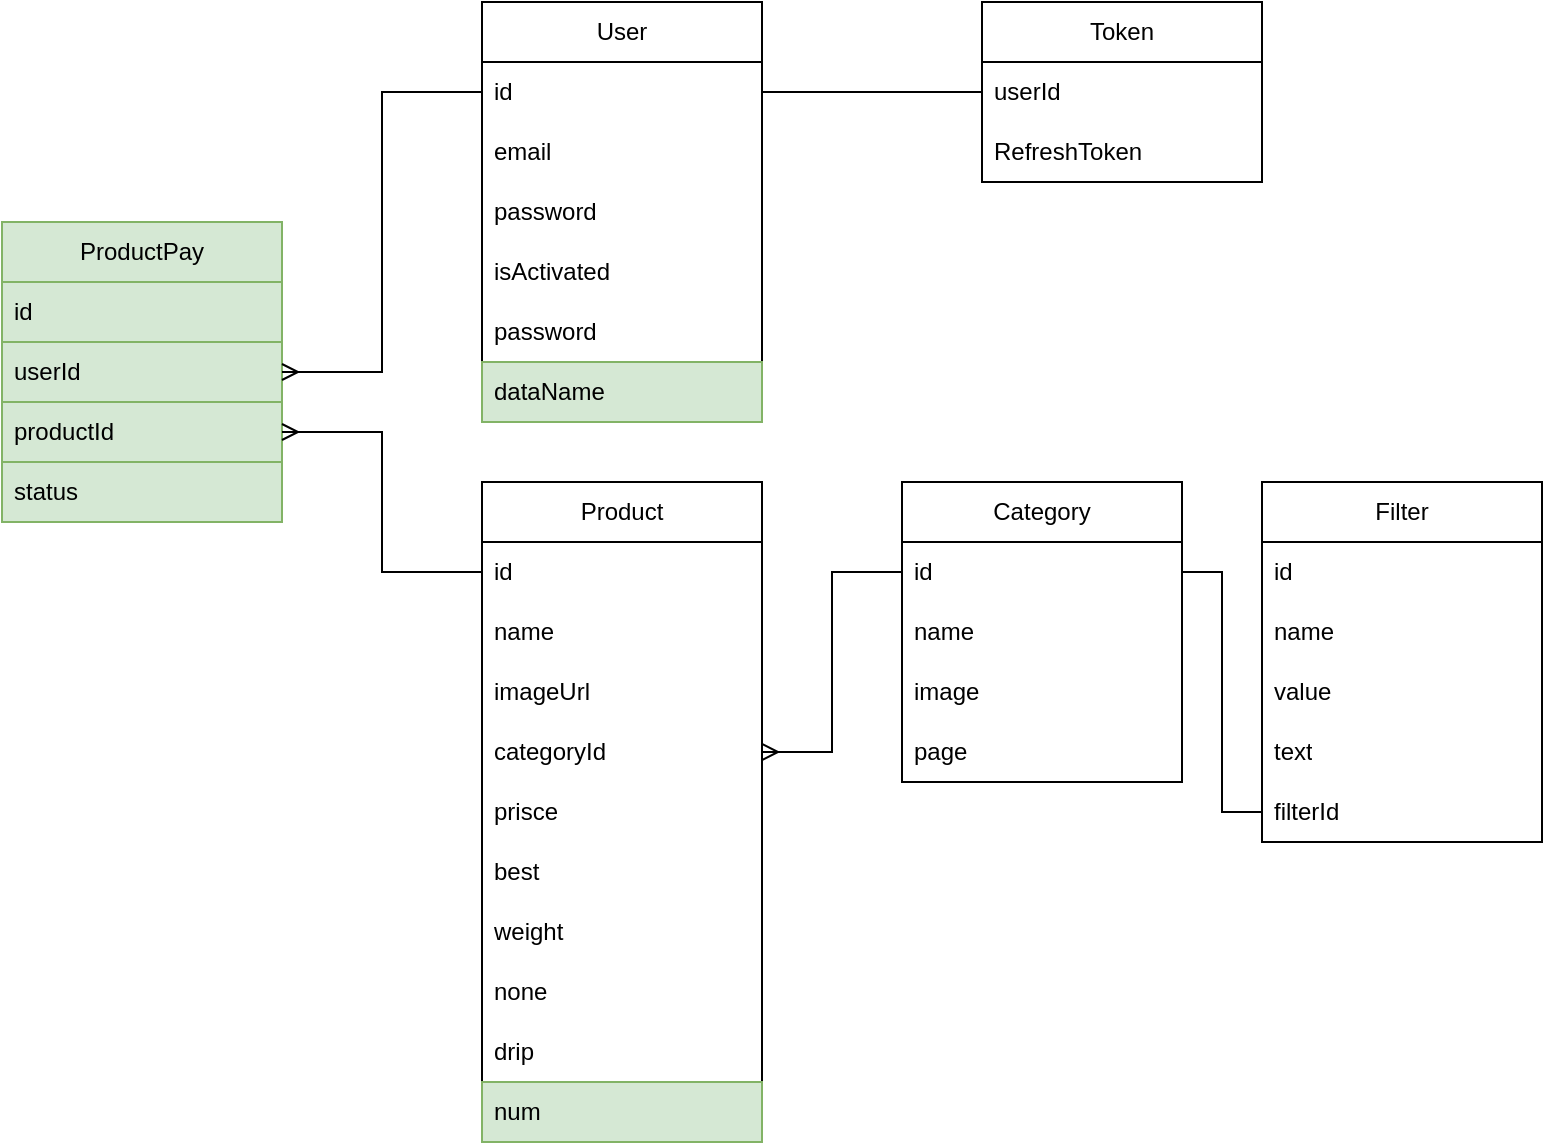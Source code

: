 <mxfile version="26.0.7">
  <diagram name="Страница — 1" id="3S3lvjK--_DNpuIG7dWT">
    <mxGraphModel dx="1434" dy="746" grid="1" gridSize="10" guides="1" tooltips="1" connect="1" arrows="1" fold="1" page="1" pageScale="1" pageWidth="827" pageHeight="1169" math="0" shadow="0">
      <root>
        <mxCell id="0" />
        <mxCell id="1" parent="0" />
        <mxCell id="kXSh4ml6yKFaAMxgO0v6-1" value="User" style="swimlane;fontStyle=0;childLayout=stackLayout;horizontal=1;startSize=30;horizontalStack=0;resizeParent=1;resizeParentMax=0;resizeLast=0;collapsible=1;marginBottom=0;whiteSpace=wrap;html=1;" vertex="1" parent="1">
          <mxGeometry x="280" y="210" width="140" height="210" as="geometry" />
        </mxCell>
        <mxCell id="kXSh4ml6yKFaAMxgO0v6-2" value="id" style="text;strokeColor=none;fillColor=none;align=left;verticalAlign=middle;spacingLeft=4;spacingRight=4;overflow=hidden;points=[[0,0.5],[1,0.5]];portConstraint=eastwest;rotatable=0;whiteSpace=wrap;html=1;" vertex="1" parent="kXSh4ml6yKFaAMxgO0v6-1">
          <mxGeometry y="30" width="140" height="30" as="geometry" />
        </mxCell>
        <mxCell id="kXSh4ml6yKFaAMxgO0v6-3" value="email" style="text;strokeColor=none;fillColor=none;align=left;verticalAlign=middle;spacingLeft=4;spacingRight=4;overflow=hidden;points=[[0,0.5],[1,0.5]];portConstraint=eastwest;rotatable=0;whiteSpace=wrap;html=1;" vertex="1" parent="kXSh4ml6yKFaAMxgO0v6-1">
          <mxGeometry y="60" width="140" height="30" as="geometry" />
        </mxCell>
        <mxCell id="kXSh4ml6yKFaAMxgO0v6-18" value="password" style="text;strokeColor=none;fillColor=none;align=left;verticalAlign=middle;spacingLeft=4;spacingRight=4;overflow=hidden;points=[[0,0.5],[1,0.5]];portConstraint=eastwest;rotatable=0;whiteSpace=wrap;html=1;" vertex="1" parent="kXSh4ml6yKFaAMxgO0v6-1">
          <mxGeometry y="90" width="140" height="30" as="geometry" />
        </mxCell>
        <mxCell id="kXSh4ml6yKFaAMxgO0v6-17" value="isActivated" style="text;strokeColor=none;fillColor=none;align=left;verticalAlign=middle;spacingLeft=4;spacingRight=4;overflow=hidden;points=[[0,0.5],[1,0.5]];portConstraint=eastwest;rotatable=0;whiteSpace=wrap;html=1;" vertex="1" parent="kXSh4ml6yKFaAMxgO0v6-1">
          <mxGeometry y="120" width="140" height="30" as="geometry" />
        </mxCell>
        <mxCell id="kXSh4ml6yKFaAMxgO0v6-41" value="password" style="text;strokeColor=none;fillColor=none;align=left;verticalAlign=middle;spacingLeft=4;spacingRight=4;overflow=hidden;points=[[0,0.5],[1,0.5]];portConstraint=eastwest;rotatable=0;whiteSpace=wrap;html=1;" vertex="1" parent="kXSh4ml6yKFaAMxgO0v6-1">
          <mxGeometry y="150" width="140" height="30" as="geometry" />
        </mxCell>
        <mxCell id="kXSh4ml6yKFaAMxgO0v6-43" value="dataName" style="text;strokeColor=#82b366;fillColor=#d5e8d4;align=left;verticalAlign=middle;spacingLeft=4;spacingRight=4;overflow=hidden;points=[[0,0.5],[1,0.5]];portConstraint=eastwest;rotatable=0;whiteSpace=wrap;html=1;" vertex="1" parent="kXSh4ml6yKFaAMxgO0v6-1">
          <mxGeometry y="180" width="140" height="30" as="geometry" />
        </mxCell>
        <mxCell id="kXSh4ml6yKFaAMxgO0v6-5" value="Token" style="swimlane;fontStyle=0;childLayout=stackLayout;horizontal=1;startSize=30;horizontalStack=0;resizeParent=1;resizeParentMax=0;resizeLast=0;collapsible=1;marginBottom=0;whiteSpace=wrap;html=1;" vertex="1" parent="1">
          <mxGeometry x="530" y="210" width="140" height="90" as="geometry" />
        </mxCell>
        <mxCell id="kXSh4ml6yKFaAMxgO0v6-6" value="userId" style="text;strokeColor=none;fillColor=none;align=left;verticalAlign=middle;spacingLeft=4;spacingRight=4;overflow=hidden;points=[[0,0.5],[1,0.5]];portConstraint=eastwest;rotatable=0;whiteSpace=wrap;html=1;" vertex="1" parent="kXSh4ml6yKFaAMxgO0v6-5">
          <mxGeometry y="30" width="140" height="30" as="geometry" />
        </mxCell>
        <mxCell id="kXSh4ml6yKFaAMxgO0v6-7" value="RefreshToken" style="text;strokeColor=none;fillColor=none;align=left;verticalAlign=middle;spacingLeft=4;spacingRight=4;overflow=hidden;points=[[0,0.5],[1,0.5]];portConstraint=eastwest;rotatable=0;whiteSpace=wrap;html=1;" vertex="1" parent="kXSh4ml6yKFaAMxgO0v6-5">
          <mxGeometry y="60" width="140" height="30" as="geometry" />
        </mxCell>
        <mxCell id="kXSh4ml6yKFaAMxgO0v6-9" value="Category" style="swimlane;fontStyle=0;childLayout=stackLayout;horizontal=1;startSize=30;horizontalStack=0;resizeParent=1;resizeParentMax=0;resizeLast=0;collapsible=1;marginBottom=0;whiteSpace=wrap;html=1;" vertex="1" parent="1">
          <mxGeometry x="490" y="450" width="140" height="150" as="geometry" />
        </mxCell>
        <mxCell id="kXSh4ml6yKFaAMxgO0v6-10" value="id" style="text;strokeColor=none;fillColor=none;align=left;verticalAlign=middle;spacingLeft=4;spacingRight=4;overflow=hidden;points=[[0,0.5],[1,0.5]];portConstraint=eastwest;rotatable=0;whiteSpace=wrap;html=1;" vertex="1" parent="kXSh4ml6yKFaAMxgO0v6-9">
          <mxGeometry y="30" width="140" height="30" as="geometry" />
        </mxCell>
        <mxCell id="kXSh4ml6yKFaAMxgO0v6-11" value="name" style="text;strokeColor=none;fillColor=none;align=left;verticalAlign=middle;spacingLeft=4;spacingRight=4;overflow=hidden;points=[[0,0.5],[1,0.5]];portConstraint=eastwest;rotatable=0;whiteSpace=wrap;html=1;" vertex="1" parent="kXSh4ml6yKFaAMxgO0v6-9">
          <mxGeometry y="60" width="140" height="30" as="geometry" />
        </mxCell>
        <mxCell id="kXSh4ml6yKFaAMxgO0v6-27" value="image" style="text;strokeColor=none;fillColor=none;align=left;verticalAlign=middle;spacingLeft=4;spacingRight=4;overflow=hidden;points=[[0,0.5],[1,0.5]];portConstraint=eastwest;rotatable=0;whiteSpace=wrap;html=1;" vertex="1" parent="kXSh4ml6yKFaAMxgO0v6-9">
          <mxGeometry y="90" width="140" height="30" as="geometry" />
        </mxCell>
        <mxCell id="kXSh4ml6yKFaAMxgO0v6-29" value="page" style="text;strokeColor=none;fillColor=none;align=left;verticalAlign=middle;spacingLeft=4;spacingRight=4;overflow=hidden;points=[[0,0.5],[1,0.5]];portConstraint=eastwest;rotatable=0;whiteSpace=wrap;html=1;" vertex="1" parent="kXSh4ml6yKFaAMxgO0v6-9">
          <mxGeometry y="120" width="140" height="30" as="geometry" />
        </mxCell>
        <mxCell id="kXSh4ml6yKFaAMxgO0v6-13" value="Product" style="swimlane;fontStyle=0;childLayout=stackLayout;horizontal=1;startSize=30;horizontalStack=0;resizeParent=1;resizeParentMax=0;resizeLast=0;collapsible=1;marginBottom=0;whiteSpace=wrap;html=1;" vertex="1" parent="1">
          <mxGeometry x="280" y="450" width="140" height="330" as="geometry" />
        </mxCell>
        <mxCell id="kXSh4ml6yKFaAMxgO0v6-14" value="id" style="text;strokeColor=none;fillColor=none;align=left;verticalAlign=middle;spacingLeft=4;spacingRight=4;overflow=hidden;points=[[0,0.5],[1,0.5]];portConstraint=eastwest;rotatable=0;whiteSpace=wrap;html=1;" vertex="1" parent="kXSh4ml6yKFaAMxgO0v6-13">
          <mxGeometry y="30" width="140" height="30" as="geometry" />
        </mxCell>
        <mxCell id="kXSh4ml6yKFaAMxgO0v6-15" value="name" style="text;strokeColor=none;fillColor=none;align=left;verticalAlign=middle;spacingLeft=4;spacingRight=4;overflow=hidden;points=[[0,0.5],[1,0.5]];portConstraint=eastwest;rotatable=0;whiteSpace=wrap;html=1;" vertex="1" parent="kXSh4ml6yKFaAMxgO0v6-13">
          <mxGeometry y="60" width="140" height="30" as="geometry" />
        </mxCell>
        <mxCell id="kXSh4ml6yKFaAMxgO0v6-26" value="imageUrl" style="text;strokeColor=none;fillColor=none;align=left;verticalAlign=middle;spacingLeft=4;spacingRight=4;overflow=hidden;points=[[0,0.5],[1,0.5]];portConstraint=eastwest;rotatable=0;whiteSpace=wrap;html=1;" vertex="1" parent="kXSh4ml6yKFaAMxgO0v6-13">
          <mxGeometry y="90" width="140" height="30" as="geometry" />
        </mxCell>
        <mxCell id="kXSh4ml6yKFaAMxgO0v6-20" value="categoryId" style="text;strokeColor=none;fillColor=none;align=left;verticalAlign=middle;spacingLeft=4;spacingRight=4;overflow=hidden;points=[[0,0.5],[1,0.5]];portConstraint=eastwest;rotatable=0;whiteSpace=wrap;html=1;" vertex="1" parent="kXSh4ml6yKFaAMxgO0v6-13">
          <mxGeometry y="120" width="140" height="30" as="geometry" />
        </mxCell>
        <mxCell id="kXSh4ml6yKFaAMxgO0v6-23" value="prisce" style="text;strokeColor=none;fillColor=none;align=left;verticalAlign=middle;spacingLeft=4;spacingRight=4;overflow=hidden;points=[[0,0.5],[1,0.5]];portConstraint=eastwest;rotatable=0;whiteSpace=wrap;html=1;" vertex="1" parent="kXSh4ml6yKFaAMxgO0v6-13">
          <mxGeometry y="150" width="140" height="30" as="geometry" />
        </mxCell>
        <mxCell id="kXSh4ml6yKFaAMxgO0v6-25" value="best" style="text;strokeColor=none;fillColor=none;align=left;verticalAlign=middle;spacingLeft=4;spacingRight=4;overflow=hidden;points=[[0,0.5],[1,0.5]];portConstraint=eastwest;rotatable=0;whiteSpace=wrap;html=1;" vertex="1" parent="kXSh4ml6yKFaAMxgO0v6-13">
          <mxGeometry y="180" width="140" height="30" as="geometry" />
        </mxCell>
        <mxCell id="kXSh4ml6yKFaAMxgO0v6-24" value="weight" style="text;strokeColor=none;fillColor=none;align=left;verticalAlign=middle;spacingLeft=4;spacingRight=4;overflow=hidden;points=[[0,0.5],[1,0.5]];portConstraint=eastwest;rotatable=0;whiteSpace=wrap;html=1;" vertex="1" parent="kXSh4ml6yKFaAMxgO0v6-13">
          <mxGeometry y="210" width="140" height="30" as="geometry" />
        </mxCell>
        <mxCell id="kXSh4ml6yKFaAMxgO0v6-21" value="none" style="text;strokeColor=none;fillColor=none;align=left;verticalAlign=middle;spacingLeft=4;spacingRight=4;overflow=hidden;points=[[0,0.5],[1,0.5]];portConstraint=eastwest;rotatable=0;whiteSpace=wrap;html=1;" vertex="1" parent="kXSh4ml6yKFaAMxgO0v6-13">
          <mxGeometry y="240" width="140" height="30" as="geometry" />
        </mxCell>
        <mxCell id="kXSh4ml6yKFaAMxgO0v6-22" value="drip" style="text;strokeColor=none;fillColor=none;align=left;verticalAlign=middle;spacingLeft=4;spacingRight=4;overflow=hidden;points=[[0,0.5],[1,0.5]];portConstraint=eastwest;rotatable=0;whiteSpace=wrap;html=1;" vertex="1" parent="kXSh4ml6yKFaAMxgO0v6-13">
          <mxGeometry y="270" width="140" height="30" as="geometry" />
        </mxCell>
        <mxCell id="kXSh4ml6yKFaAMxgO0v6-40" value="num" style="text;strokeColor=#82b366;fillColor=#d5e8d4;align=left;verticalAlign=middle;spacingLeft=4;spacingRight=4;overflow=hidden;points=[[0,0.5],[1,0.5]];portConstraint=eastwest;rotatable=0;whiteSpace=wrap;html=1;" vertex="1" parent="kXSh4ml6yKFaAMxgO0v6-13">
          <mxGeometry y="300" width="140" height="30" as="geometry" />
        </mxCell>
        <mxCell id="kXSh4ml6yKFaAMxgO0v6-19" style="edgeStyle=orthogonalEdgeStyle;rounded=0;orthogonalLoop=1;jettySize=auto;html=1;exitX=1;exitY=0.5;exitDx=0;exitDy=0;entryX=0;entryY=0.5;entryDx=0;entryDy=0;endArrow=none;startFill=0;" edge="1" parent="1" source="kXSh4ml6yKFaAMxgO0v6-2" target="kXSh4ml6yKFaAMxgO0v6-6">
          <mxGeometry relative="1" as="geometry" />
        </mxCell>
        <mxCell id="kXSh4ml6yKFaAMxgO0v6-30" style="edgeStyle=orthogonalEdgeStyle;rounded=0;orthogonalLoop=1;jettySize=auto;html=1;exitX=0;exitY=0.5;exitDx=0;exitDy=0;endArrow=ERmany;startFill=0;startArrow=none;endFill=0;" edge="1" parent="1" source="kXSh4ml6yKFaAMxgO0v6-10" target="kXSh4ml6yKFaAMxgO0v6-20">
          <mxGeometry relative="1" as="geometry" />
        </mxCell>
        <mxCell id="kXSh4ml6yKFaAMxgO0v6-31" value="Filter" style="swimlane;fontStyle=0;childLayout=stackLayout;horizontal=1;startSize=30;horizontalStack=0;resizeParent=1;resizeParentMax=0;resizeLast=0;collapsible=1;marginBottom=0;whiteSpace=wrap;html=1;" vertex="1" parent="1">
          <mxGeometry x="670" y="450" width="140" height="180" as="geometry" />
        </mxCell>
        <mxCell id="kXSh4ml6yKFaAMxgO0v6-32" value="id" style="text;strokeColor=none;fillColor=none;align=left;verticalAlign=middle;spacingLeft=4;spacingRight=4;overflow=hidden;points=[[0,0.5],[1,0.5]];portConstraint=eastwest;rotatable=0;whiteSpace=wrap;html=1;" vertex="1" parent="kXSh4ml6yKFaAMxgO0v6-31">
          <mxGeometry y="30" width="140" height="30" as="geometry" />
        </mxCell>
        <mxCell id="kXSh4ml6yKFaAMxgO0v6-33" value="name" style="text;strokeColor=none;fillColor=none;align=left;verticalAlign=middle;spacingLeft=4;spacingRight=4;overflow=hidden;points=[[0,0.5],[1,0.5]];portConstraint=eastwest;rotatable=0;whiteSpace=wrap;html=1;" vertex="1" parent="kXSh4ml6yKFaAMxgO0v6-31">
          <mxGeometry y="60" width="140" height="30" as="geometry" />
        </mxCell>
        <mxCell id="kXSh4ml6yKFaAMxgO0v6-35" value="value" style="text;strokeColor=none;fillColor=none;align=left;verticalAlign=middle;spacingLeft=4;spacingRight=4;overflow=hidden;points=[[0,0.5],[1,0.5]];portConstraint=eastwest;rotatable=0;whiteSpace=wrap;html=1;" vertex="1" parent="kXSh4ml6yKFaAMxgO0v6-31">
          <mxGeometry y="90" width="140" height="30" as="geometry" />
        </mxCell>
        <mxCell id="kXSh4ml6yKFaAMxgO0v6-36" value="text" style="text;strokeColor=none;fillColor=none;align=left;verticalAlign=middle;spacingLeft=4;spacingRight=4;overflow=hidden;points=[[0,0.5],[1,0.5]];portConstraint=eastwest;rotatable=0;whiteSpace=wrap;html=1;" vertex="1" parent="kXSh4ml6yKFaAMxgO0v6-31">
          <mxGeometry y="120" width="140" height="30" as="geometry" />
        </mxCell>
        <mxCell id="kXSh4ml6yKFaAMxgO0v6-37" value="filterId" style="text;strokeColor=none;fillColor=none;align=left;verticalAlign=middle;spacingLeft=4;spacingRight=4;overflow=hidden;points=[[0,0.5],[1,0.5]];portConstraint=eastwest;rotatable=0;whiteSpace=wrap;html=1;" vertex="1" parent="kXSh4ml6yKFaAMxgO0v6-31">
          <mxGeometry y="150" width="140" height="30" as="geometry" />
        </mxCell>
        <mxCell id="kXSh4ml6yKFaAMxgO0v6-38" style="edgeStyle=orthogonalEdgeStyle;rounded=0;orthogonalLoop=1;jettySize=auto;html=1;exitX=0;exitY=0.5;exitDx=0;exitDy=0;endArrow=none;startFill=0;" edge="1" parent="1" source="kXSh4ml6yKFaAMxgO0v6-37" target="kXSh4ml6yKFaAMxgO0v6-10">
          <mxGeometry relative="1" as="geometry" />
        </mxCell>
        <mxCell id="kXSh4ml6yKFaAMxgO0v6-44" value="ProductPay" style="swimlane;fontStyle=0;childLayout=stackLayout;horizontal=1;startSize=30;horizontalStack=0;resizeParent=1;resizeParentMax=0;resizeLast=0;collapsible=1;marginBottom=0;whiteSpace=wrap;html=1;fillColor=#d5e8d4;strokeColor=#82b366;" vertex="1" parent="1">
          <mxGeometry x="40" y="320" width="140" height="150" as="geometry" />
        </mxCell>
        <mxCell id="kXSh4ml6yKFaAMxgO0v6-45" value="id" style="text;strokeColor=#82b366;fillColor=#d5e8d4;align=left;verticalAlign=middle;spacingLeft=4;spacingRight=4;overflow=hidden;points=[[0,0.5],[1,0.5]];portConstraint=eastwest;rotatable=0;whiteSpace=wrap;html=1;" vertex="1" parent="kXSh4ml6yKFaAMxgO0v6-44">
          <mxGeometry y="30" width="140" height="30" as="geometry" />
        </mxCell>
        <mxCell id="kXSh4ml6yKFaAMxgO0v6-47" value="userId" style="text;strokeColor=#82b366;fillColor=#d5e8d4;align=left;verticalAlign=middle;spacingLeft=4;spacingRight=4;overflow=hidden;points=[[0,0.5],[1,0.5]];portConstraint=eastwest;rotatable=0;whiteSpace=wrap;html=1;" vertex="1" parent="kXSh4ml6yKFaAMxgO0v6-44">
          <mxGeometry y="60" width="140" height="30" as="geometry" />
        </mxCell>
        <mxCell id="kXSh4ml6yKFaAMxgO0v6-46" value="productId" style="text;strokeColor=#82b366;fillColor=#d5e8d4;align=left;verticalAlign=middle;spacingLeft=4;spacingRight=4;overflow=hidden;points=[[0,0.5],[1,0.5]];portConstraint=eastwest;rotatable=0;whiteSpace=wrap;html=1;" vertex="1" parent="kXSh4ml6yKFaAMxgO0v6-44">
          <mxGeometry y="90" width="140" height="30" as="geometry" />
        </mxCell>
        <mxCell id="kXSh4ml6yKFaAMxgO0v6-48" value="status" style="text;strokeColor=#82b366;fillColor=#d5e8d4;align=left;verticalAlign=middle;spacingLeft=4;spacingRight=4;overflow=hidden;points=[[0,0.5],[1,0.5]];portConstraint=eastwest;rotatable=0;whiteSpace=wrap;html=1;" vertex="1" parent="kXSh4ml6yKFaAMxgO0v6-44">
          <mxGeometry y="120" width="140" height="30" as="geometry" />
        </mxCell>
        <mxCell id="kXSh4ml6yKFaAMxgO0v6-49" style="edgeStyle=orthogonalEdgeStyle;rounded=0;orthogonalLoop=1;jettySize=auto;html=1;exitX=0;exitY=0.5;exitDx=0;exitDy=0;endArrow=ERmany;endFill=0;" edge="1" parent="1" source="kXSh4ml6yKFaAMxgO0v6-14" target="kXSh4ml6yKFaAMxgO0v6-46">
          <mxGeometry relative="1" as="geometry">
            <mxPoint x="210" y="400" as="targetPoint" />
          </mxGeometry>
        </mxCell>
        <mxCell id="kXSh4ml6yKFaAMxgO0v6-51" style="edgeStyle=orthogonalEdgeStyle;rounded=0;orthogonalLoop=1;jettySize=auto;html=1;exitX=0;exitY=0.5;exitDx=0;exitDy=0;entryX=1;entryY=0.5;entryDx=0;entryDy=0;endArrow=ERmany;endFill=0;" edge="1" parent="1" source="kXSh4ml6yKFaAMxgO0v6-2" target="kXSh4ml6yKFaAMxgO0v6-47">
          <mxGeometry relative="1" as="geometry" />
        </mxCell>
      </root>
    </mxGraphModel>
  </diagram>
</mxfile>
